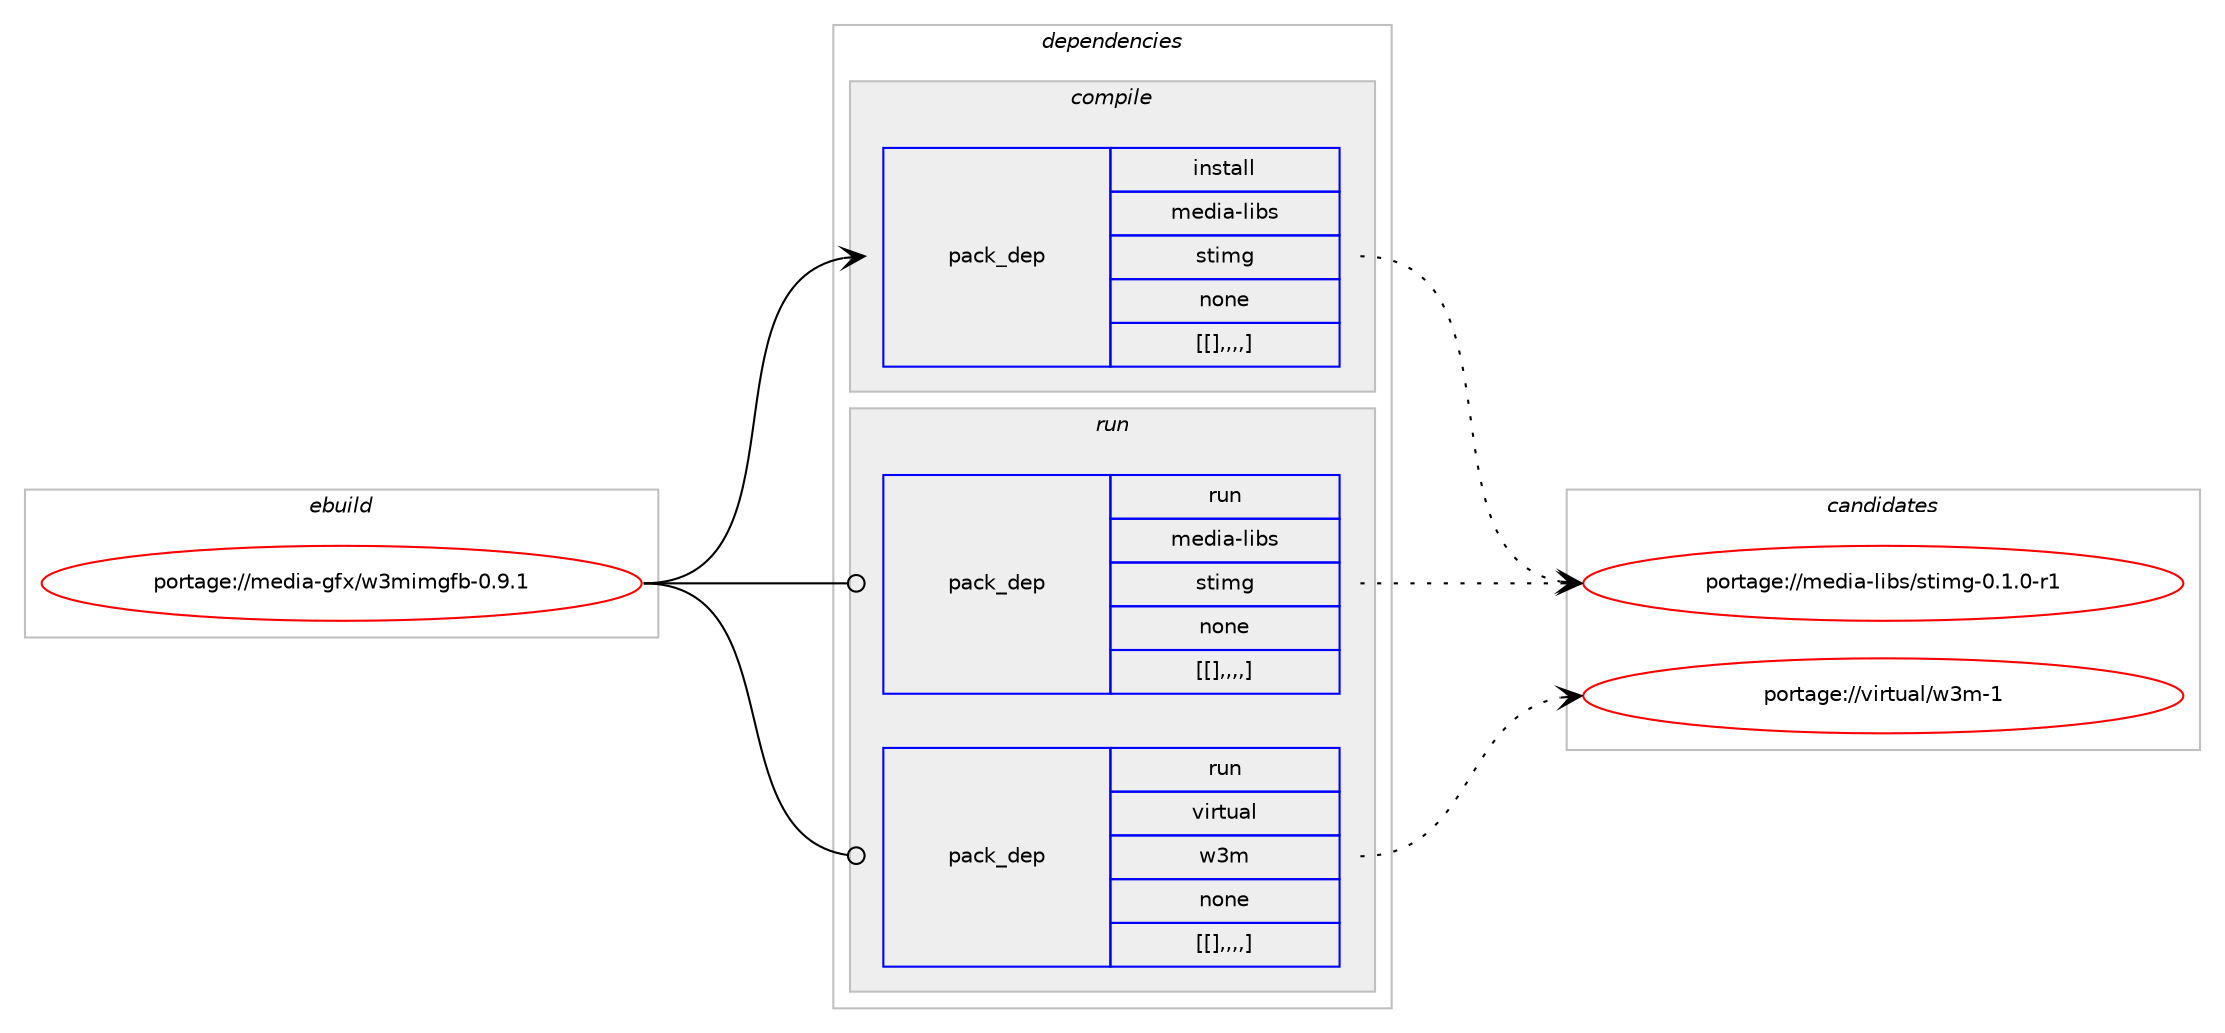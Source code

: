 digraph prolog {

# *************
# Graph options
# *************

newrank=true;
concentrate=true;
compound=true;
graph [rankdir=LR,fontname=Helvetica,fontsize=10,ranksep=1.5];#, ranksep=2.5, nodesep=0.2];
edge  [arrowhead=vee];
node  [fontname=Helvetica,fontsize=10];

# **********
# The ebuild
# **********

subgraph cluster_leftcol {
color=gray;
label=<<i>ebuild</i>>;
id [label="portage://media-gfx/w3mimgfb-0.9.1", color=red, width=4, href="../media-gfx/w3mimgfb-0.9.1.svg"];
}

# ****************
# The dependencies
# ****************

subgraph cluster_midcol {
color=gray;
label=<<i>dependencies</i>>;
subgraph cluster_compile {
fillcolor="#eeeeee";
style=filled;
label=<<i>compile</i>>;
subgraph pack230511 {
dependency310336 [label=<<TABLE BORDER="0" CELLBORDER="1" CELLSPACING="0" CELLPADDING="4" WIDTH="220"><TR><TD ROWSPAN="6" CELLPADDING="30">pack_dep</TD></TR><TR><TD WIDTH="110">install</TD></TR><TR><TD>media-libs</TD></TR><TR><TD>stimg</TD></TR><TR><TD>none</TD></TR><TR><TD>[[],,,,]</TD></TR></TABLE>>, shape=none, color=blue];
}
id:e -> dependency310336:w [weight=20,style="solid",arrowhead="vee"];
}
subgraph cluster_compileandrun {
fillcolor="#eeeeee";
style=filled;
label=<<i>compile and run</i>>;
}
subgraph cluster_run {
fillcolor="#eeeeee";
style=filled;
label=<<i>run</i>>;
subgraph pack230512 {
dependency310337 [label=<<TABLE BORDER="0" CELLBORDER="1" CELLSPACING="0" CELLPADDING="4" WIDTH="220"><TR><TD ROWSPAN="6" CELLPADDING="30">pack_dep</TD></TR><TR><TD WIDTH="110">run</TD></TR><TR><TD>media-libs</TD></TR><TR><TD>stimg</TD></TR><TR><TD>none</TD></TR><TR><TD>[[],,,,]</TD></TR></TABLE>>, shape=none, color=blue];
}
id:e -> dependency310337:w [weight=20,style="solid",arrowhead="odot"];
subgraph pack230513 {
dependency310338 [label=<<TABLE BORDER="0" CELLBORDER="1" CELLSPACING="0" CELLPADDING="4" WIDTH="220"><TR><TD ROWSPAN="6" CELLPADDING="30">pack_dep</TD></TR><TR><TD WIDTH="110">run</TD></TR><TR><TD>virtual</TD></TR><TR><TD>w3m</TD></TR><TR><TD>none</TD></TR><TR><TD>[[],,,,]</TD></TR></TABLE>>, shape=none, color=blue];
}
id:e -> dependency310338:w [weight=20,style="solid",arrowhead="odot"];
}
}

# **************
# The candidates
# **************

subgraph cluster_choices {
rank=same;
color=gray;
label=<<i>candidates</i>>;

subgraph choice230511 {
color=black;
nodesep=1;
choice109101100105974510810598115471151161051091034548464946484511449 [label="portage://media-libs/stimg-0.1.0-r1", color=red, width=4,href="../media-libs/stimg-0.1.0-r1.svg"];
dependency310336:e -> choice109101100105974510810598115471151161051091034548464946484511449:w [style=dotted,weight="100"];
}
subgraph choice230512 {
color=black;
nodesep=1;
choice109101100105974510810598115471151161051091034548464946484511449 [label="portage://media-libs/stimg-0.1.0-r1", color=red, width=4,href="../media-libs/stimg-0.1.0-r1.svg"];
dependency310337:e -> choice109101100105974510810598115471151161051091034548464946484511449:w [style=dotted,weight="100"];
}
subgraph choice230513 {
color=black;
nodesep=1;
choice1181051141161179710847119511094549 [label="portage://virtual/w3m-1", color=red, width=4,href="../virtual/w3m-1.svg"];
dependency310338:e -> choice1181051141161179710847119511094549:w [style=dotted,weight="100"];
}
}

}
